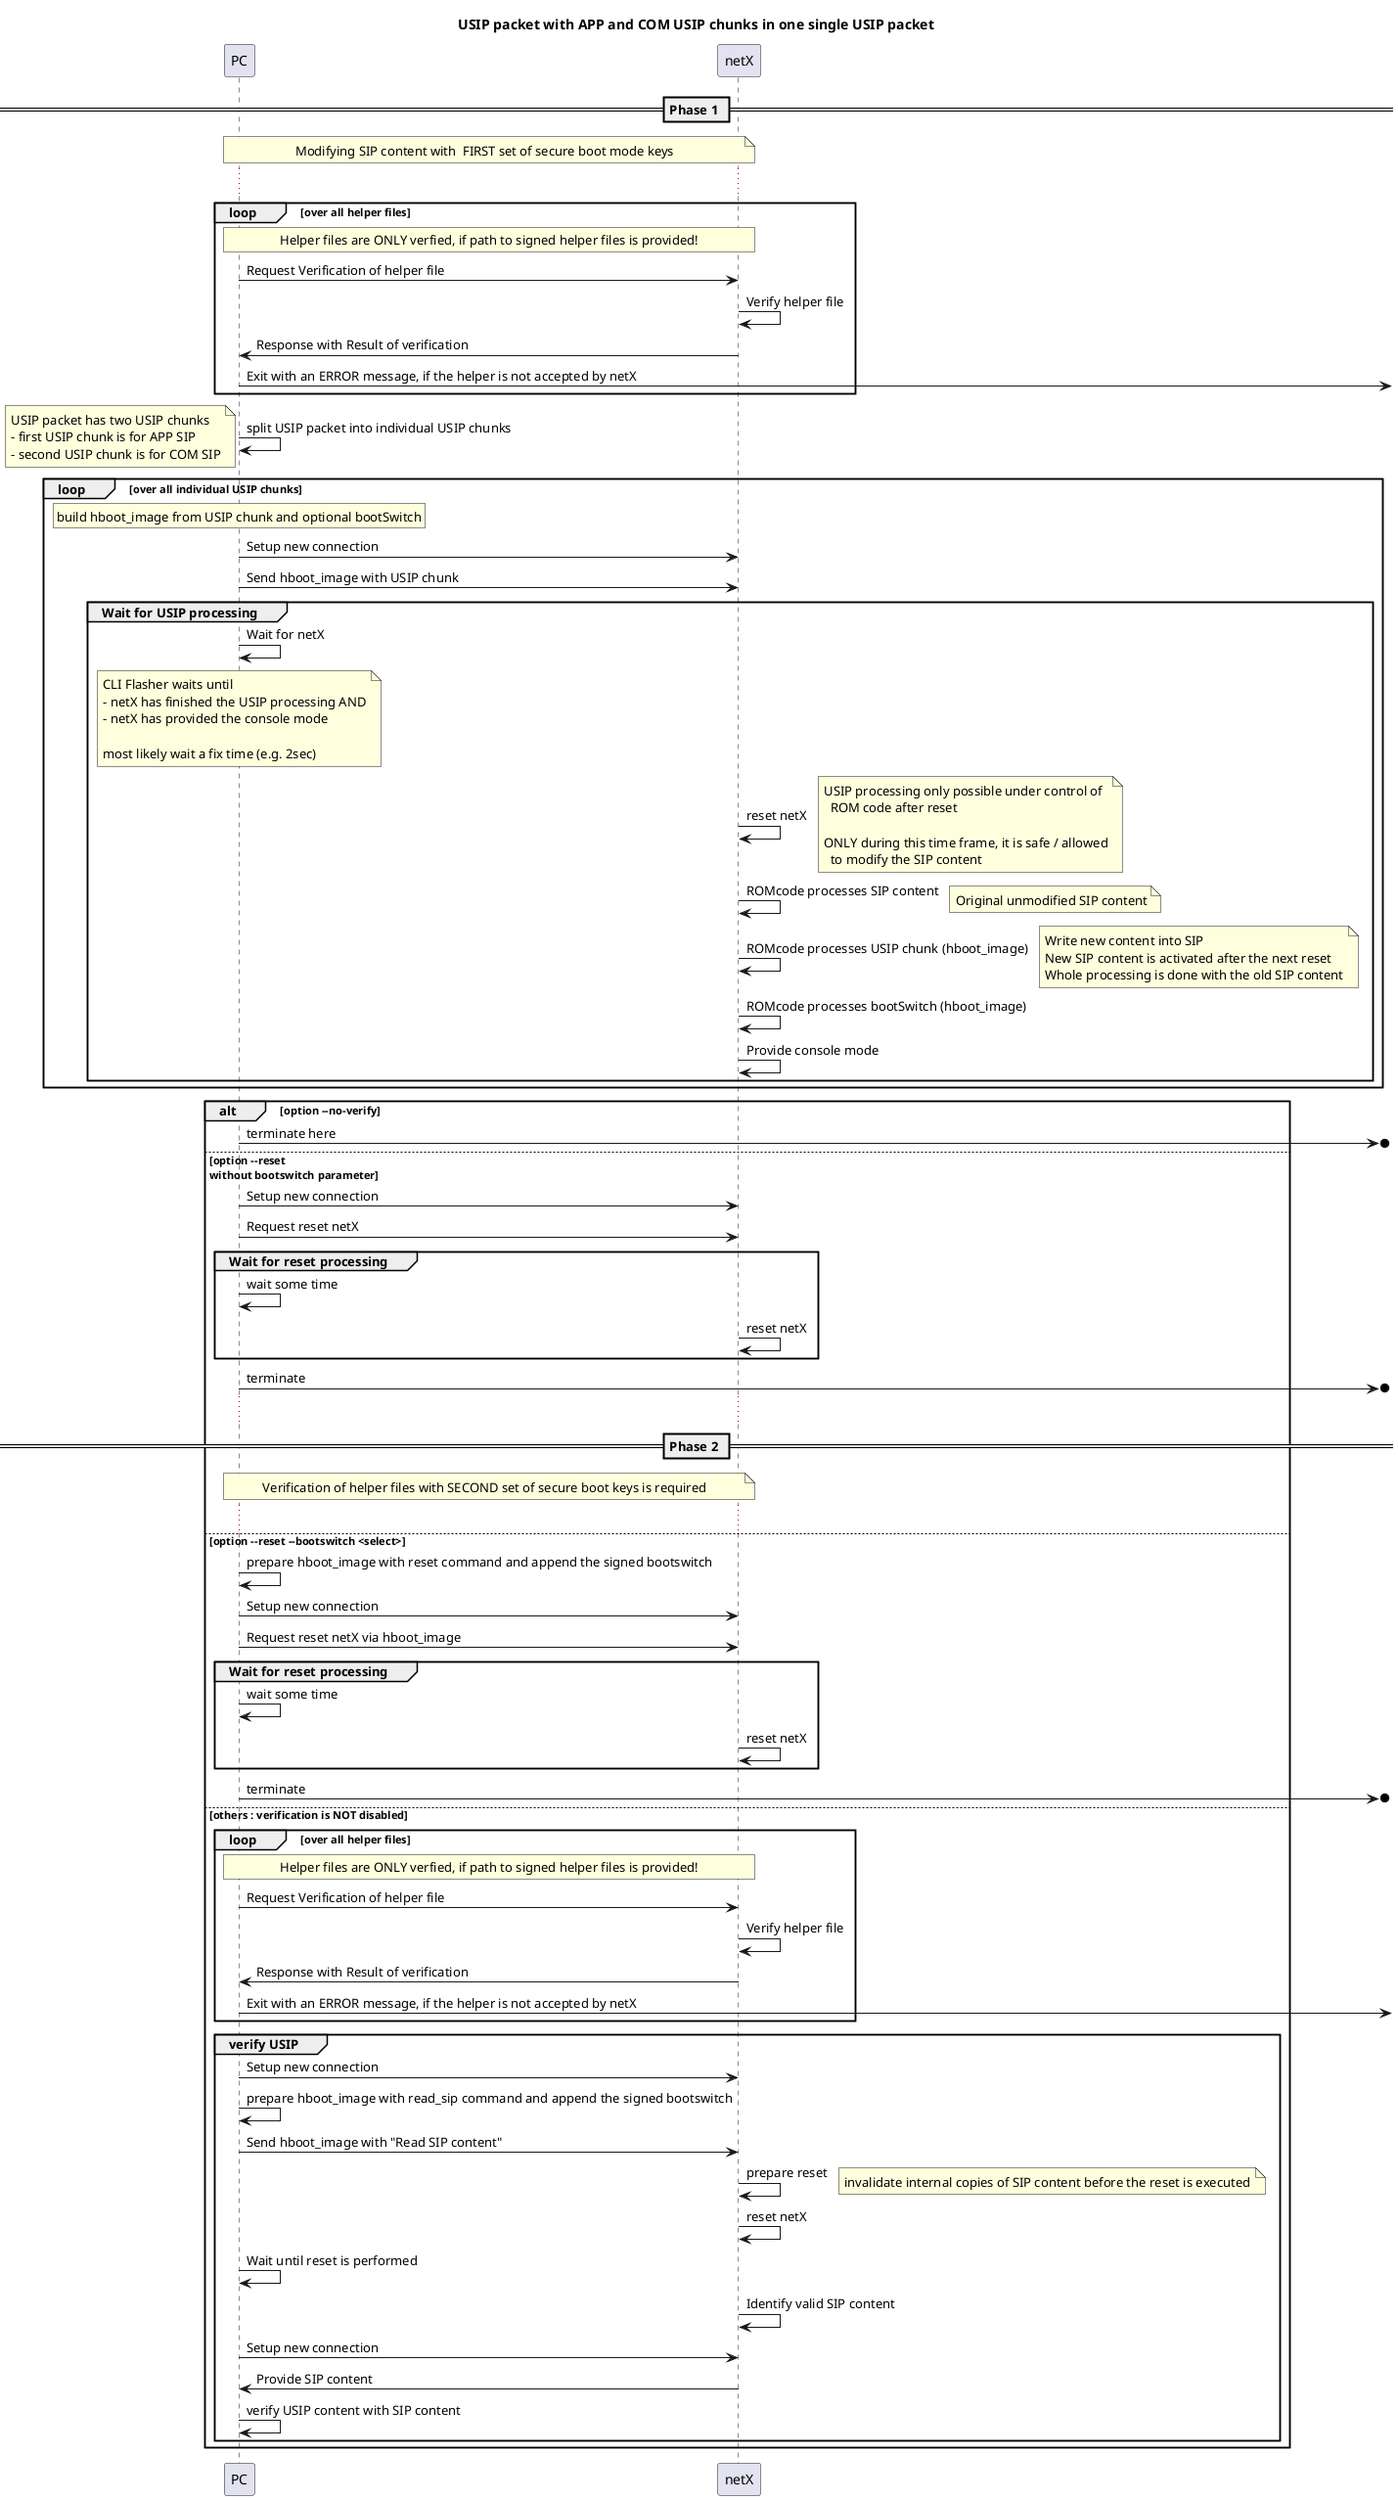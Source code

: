 @startuml

' USIP-Handling
' Sequence diagram

/'

'/

title USIP packet with APP and COM USIP chunks in one single USIP packet

== Phase 1 ==
note over PC, netX: Modifying SIP content with  FIRST set of secure boot mode keys 
...

loop over all helper files
  rnote across
    Helper files are ONLY verfied, if path to signed helper files is provided!
  endrnote

  PC -> netX: Request Verification of helper file
  netX -> netX: Verify helper file
  netX -> PC: Response with Result of verification

  PC ->]: Exit with an ERROR message, if the helper is not accepted by netX

end

PC -> PC: split USIP packet into individual USIP chunks
note left
USIP packet has two USIP chunks
- first USIP chunk is for APP SIP
- second USIP chunk is for COM SIP
end note


loop over all individual USIP chunks
  rnote over PC
    build hboot_image from USIP chunk and optional bootSwitch
  endrnote
  
  PC -> netX: Setup new connection
  
  PC -> netX: Send hboot_image with USIP chunk
  
  group Wait for USIP processing
  

    PC -> PC: Wait for netX
    note over PC
      CLI Flasher waits until
      - netX has finished the USIP processing AND
      - netX has provided the console mode
  
      most likely wait a fix time (e.g. 2sec)
    end note
  
    netX -> netX: reset netX
    note right
      USIP processing only possible under control of
        ROM code after reset
    
      ONLY during this time frame, it is safe / allowed
        to modify the SIP content
    end note
    
    netX -> netX: ROMcode processes SIP content
    note right
      Original unmodified SIP content
    end note
    
    netX -> netX: ROMcode processes USIP chunk (hboot_image)
     note right
      Write new content into SIP
      New SIP content is activated after the next reset
      Whole processing is done with the old SIP content
    end note

    netX -> netX: ROMcode processes bootSwitch (hboot_image)
    
    netX -> netX: Provide console mode
  end

end

/' check different command options
  --reset perform a reset

'/

alt option --no-verify 

  PC ->o] : terminate here

else option --reset\nwithout bootswitch parameter

  PC -> netX: Setup new connection

  PC -> netX: Request reset netX

  group Wait for reset processing

      PC -> PC: wait some time
      netX -> netX : reset netX

  end

  PC ->o] : terminate

...
== Phase 2 ==
  note across: Verification of helper files with SECOND set of secure boot keys is required
...

' string "--" should be written as <U+002D>-
' if the string "--"" occurs two times, than it is translated to cross the word inbetween
else option <U+002D>-reset <U+002D>-bootswitch <select>

  PC -> PC: prepare hboot_image with reset command and append the signed bootswitch

  PC -> netX: Setup new connection

  PC -> netX: Request reset netX via hboot_image

  group Wait for reset processing

      PC -> PC: wait some time
      netX -> netX : reset netX

  end

  PC ->o] : terminate


' do a verification
else others : verification is NOT disabled
    
  loop over all helper files
    rnote across
      Helper files are ONLY verfied, if path to signed helper files is provided!
    endrnote
  
    PC -> netX: Request Verification of helper file
    netX -> netX: Verify helper file
    netX -> PC: Response with Result of verification
  
    PC ->]: Exit with an ERROR message, if the helper is not accepted by netX
  end
  
  group verify USIP
  
    PC -> netX: Setup new connection
  
    PC -> PC: prepare hboot_image with read_sip command and append the signed bootswitch

    PC -> netX: Send hboot_image with "Read SIP content"
  
    netX -> netX: prepare reset
    note right
      invalidate internal copies of SIP content before the reset is executed
    end note
  
    netX -> netX: reset netX

    PC -> PC: Wait until reset is performed
  
    netX -> netX: Identify valid SIP content
  
    PC -> netX: Setup new connection
 
    netX -> PC: Provide SIP content
  
    PC -> PC: verify USIP content with SIP content
  
  end
  
end
  
@enduml
